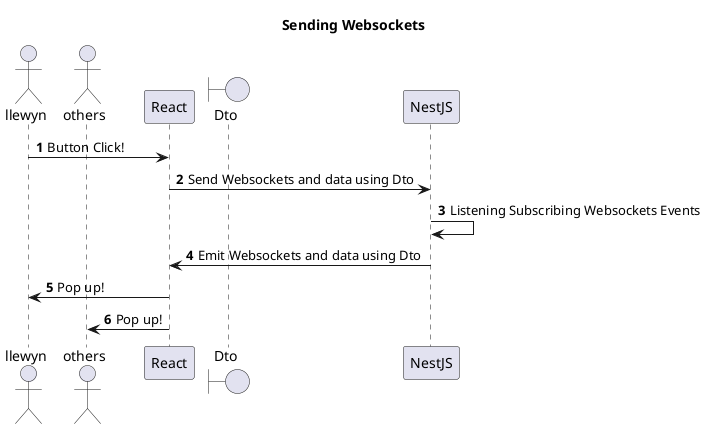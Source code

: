 @startuml
title Sending Websockets
actor llewyn
actor others
boundary Dto

autonumber
llewyn -> React : Button Click!
participant Dto
React -> NestJS: Send Websockets and data using Dto
NestJS -> NestJS : Listening Subscribing Websockets Events
NestJS -> React : Emit Websockets and data using Dto
React -> llewyn : Pop up!
React -> others : Pop up!
@enduml